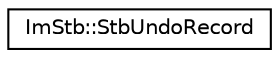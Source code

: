 digraph "Graphical Class Hierarchy"
{
  edge [fontname="Helvetica",fontsize="10",labelfontname="Helvetica",labelfontsize="10"];
  node [fontname="Helvetica",fontsize="10",shape=record];
  rankdir="LR";
  Node0 [label="ImStb::StbUndoRecord",height=0.2,width=0.4,color="black", fillcolor="white", style="filled",URL="$structImStb_1_1StbUndoRecord.html"];
}
